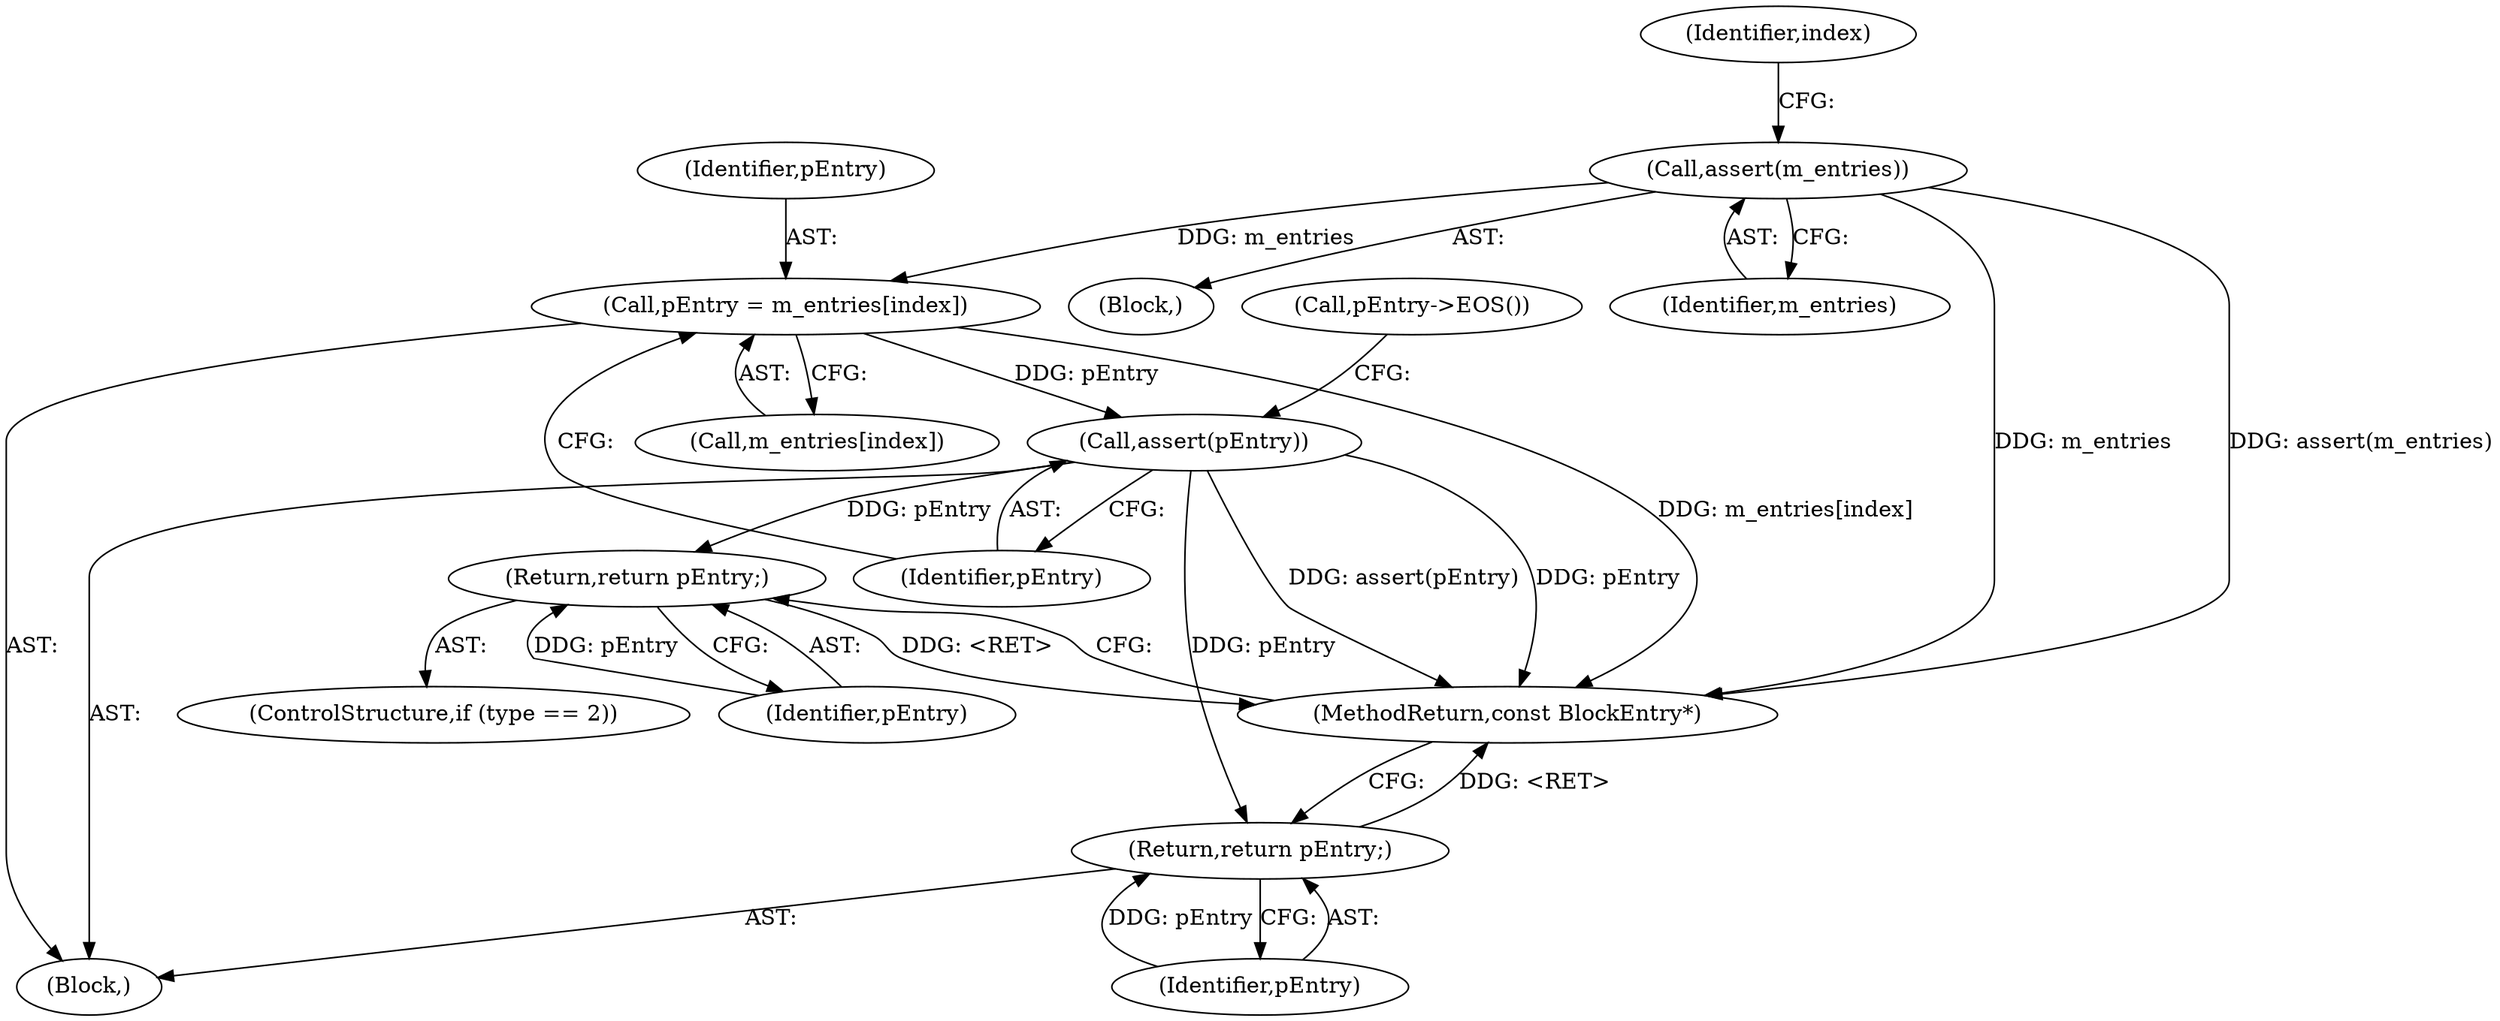 digraph "0_Android_cc274e2abe8b2a6698a5c47d8aa4bb45f1f9538d_15@array" {
"1000228" [label="(Call,pEntry = m_entries[index])"];
"1000222" [label="(Call,assert(m_entries))"];
"1000233" [label="(Call,assert(pEntry))"];
"1000303" [label="(Return,return pEntry;)"];
"1000316" [label="(Return,return pEntry;)"];
"1000201" [label="(Block,)"];
"1000226" [label="(Identifier,index)"];
"1000318" [label="(MethodReturn,const BlockEntry*)"];
"1000237" [label="(Call,pEntry->EOS())"];
"1000234" [label="(Identifier,pEntry)"];
"1000196" [label="(Block,)"];
"1000233" [label="(Call,assert(pEntry))"];
"1000316" [label="(Return,return pEntry;)"];
"1000304" [label="(Identifier,pEntry)"];
"1000299" [label="(ControlStructure,if (type == 2))"];
"1000222" [label="(Call,assert(m_entries))"];
"1000317" [label="(Identifier,pEntry)"];
"1000229" [label="(Identifier,pEntry)"];
"1000228" [label="(Call,pEntry = m_entries[index])"];
"1000223" [label="(Identifier,m_entries)"];
"1000303" [label="(Return,return pEntry;)"];
"1000230" [label="(Call,m_entries[index])"];
"1000228" -> "1000196"  [label="AST: "];
"1000228" -> "1000230"  [label="CFG: "];
"1000229" -> "1000228"  [label="AST: "];
"1000230" -> "1000228"  [label="AST: "];
"1000234" -> "1000228"  [label="CFG: "];
"1000228" -> "1000318"  [label="DDG: m_entries[index]"];
"1000222" -> "1000228"  [label="DDG: m_entries"];
"1000228" -> "1000233"  [label="DDG: pEntry"];
"1000222" -> "1000201"  [label="AST: "];
"1000222" -> "1000223"  [label="CFG: "];
"1000223" -> "1000222"  [label="AST: "];
"1000226" -> "1000222"  [label="CFG: "];
"1000222" -> "1000318"  [label="DDG: m_entries"];
"1000222" -> "1000318"  [label="DDG: assert(m_entries)"];
"1000233" -> "1000196"  [label="AST: "];
"1000233" -> "1000234"  [label="CFG: "];
"1000234" -> "1000233"  [label="AST: "];
"1000237" -> "1000233"  [label="CFG: "];
"1000233" -> "1000318"  [label="DDG: assert(pEntry)"];
"1000233" -> "1000318"  [label="DDG: pEntry"];
"1000233" -> "1000303"  [label="DDG: pEntry"];
"1000233" -> "1000316"  [label="DDG: pEntry"];
"1000303" -> "1000299"  [label="AST: "];
"1000303" -> "1000304"  [label="CFG: "];
"1000304" -> "1000303"  [label="AST: "];
"1000318" -> "1000303"  [label="CFG: "];
"1000303" -> "1000318"  [label="DDG: <RET>"];
"1000304" -> "1000303"  [label="DDG: pEntry"];
"1000316" -> "1000196"  [label="AST: "];
"1000316" -> "1000317"  [label="CFG: "];
"1000317" -> "1000316"  [label="AST: "];
"1000318" -> "1000316"  [label="CFG: "];
"1000316" -> "1000318"  [label="DDG: <RET>"];
"1000317" -> "1000316"  [label="DDG: pEntry"];
}
